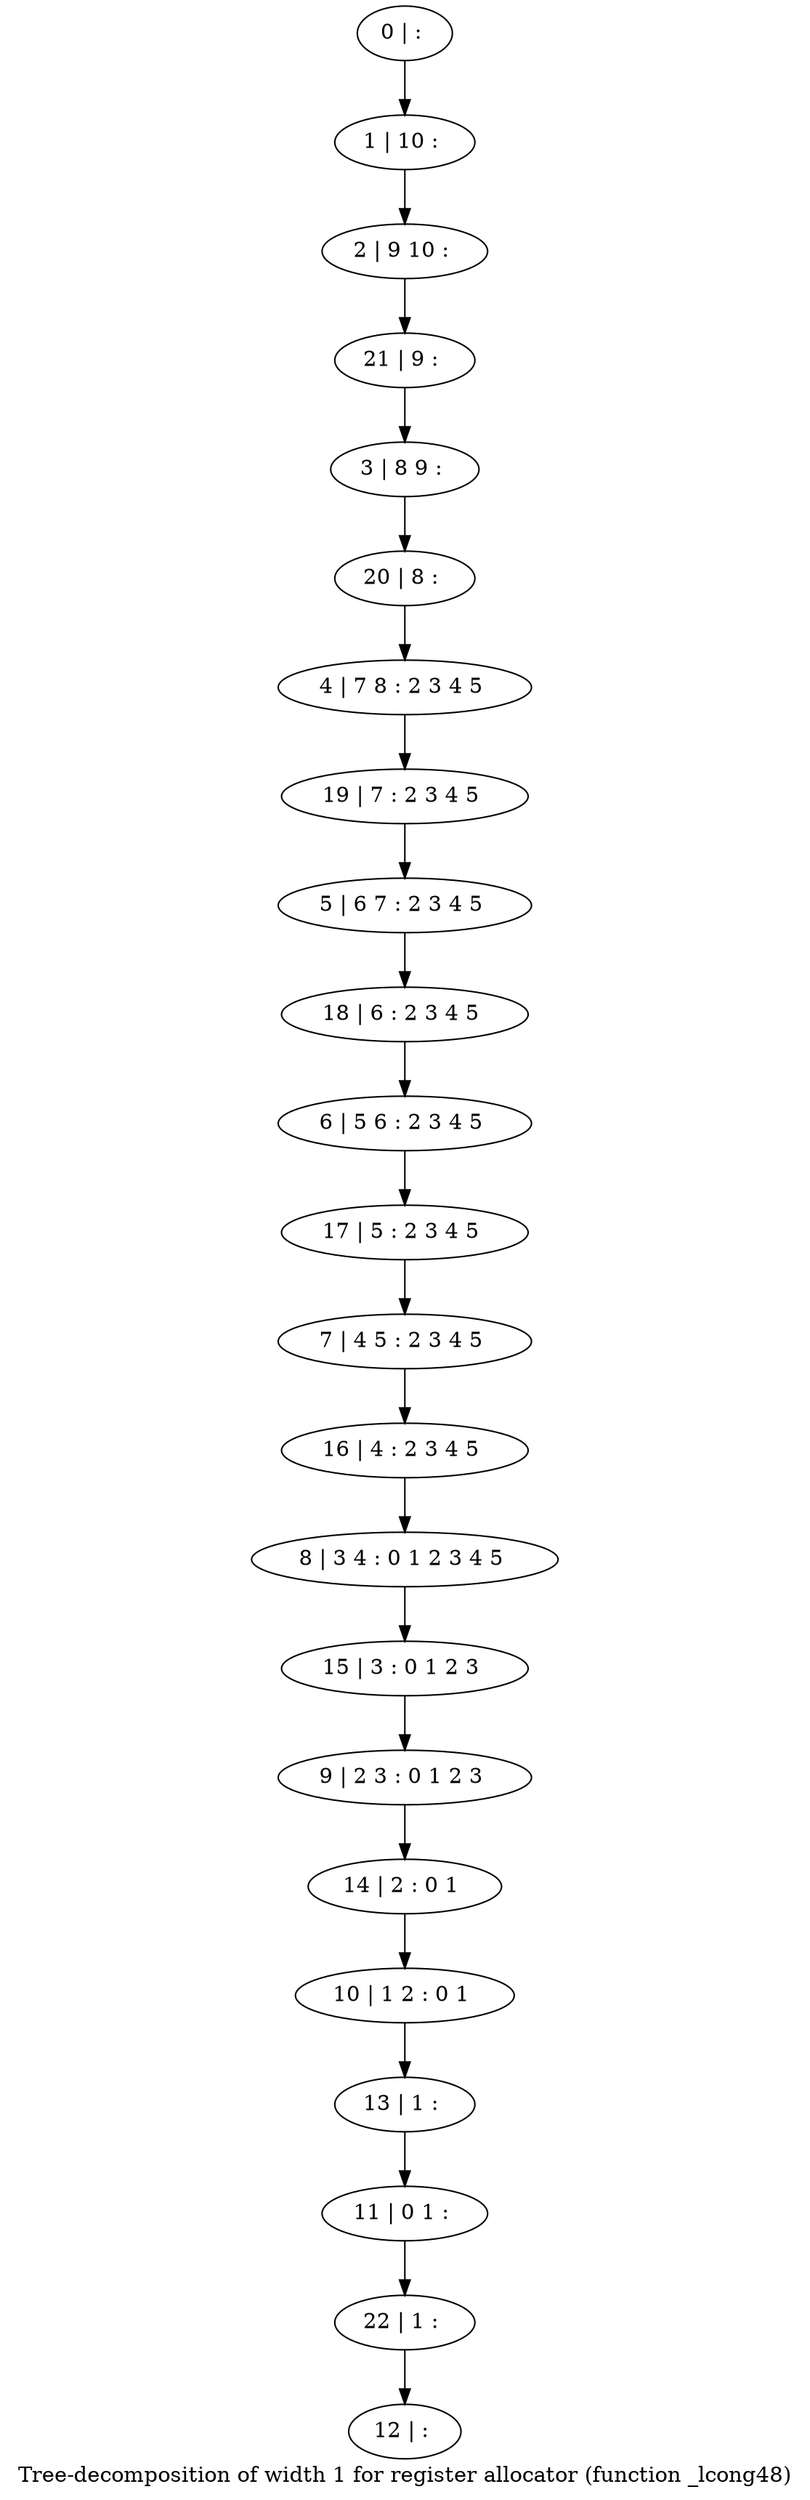 digraph G {
graph [label="Tree-decomposition of width 1 for register allocator (function _lcong48)"]
0[label="0 | : "];
1[label="1 | 10 : "];
2[label="2 | 9 10 : "];
3[label="3 | 8 9 : "];
4[label="4 | 7 8 : 2 3 4 5 "];
5[label="5 | 6 7 : 2 3 4 5 "];
6[label="6 | 5 6 : 2 3 4 5 "];
7[label="7 | 4 5 : 2 3 4 5 "];
8[label="8 | 3 4 : 0 1 2 3 4 5 "];
9[label="9 | 2 3 : 0 1 2 3 "];
10[label="10 | 1 2 : 0 1 "];
11[label="11 | 0 1 : "];
12[label="12 | : "];
13[label="13 | 1 : "];
14[label="14 | 2 : 0 1 "];
15[label="15 | 3 : 0 1 2 3 "];
16[label="16 | 4 : 2 3 4 5 "];
17[label="17 | 5 : 2 3 4 5 "];
18[label="18 | 6 : 2 3 4 5 "];
19[label="19 | 7 : 2 3 4 5 "];
20[label="20 | 8 : "];
21[label="21 | 9 : "];
22[label="22 | 1 : "];
0->1 ;
1->2 ;
13->11 ;
10->13 ;
14->10 ;
9->14 ;
15->9 ;
8->15 ;
16->8 ;
7->16 ;
17->7 ;
6->17 ;
18->6 ;
5->18 ;
19->5 ;
4->19 ;
20->4 ;
3->20 ;
21->3 ;
2->21 ;
22->12 ;
11->22 ;
}

